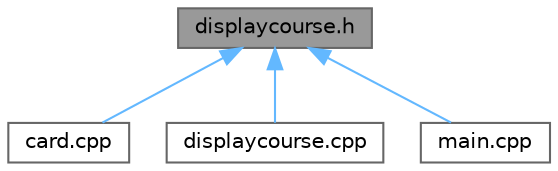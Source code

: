 digraph "displaycourse.h"
{
 // LATEX_PDF_SIZE
  bgcolor="transparent";
  edge [fontname=Helvetica,fontsize=10,labelfontname=Helvetica,labelfontsize=10];
  node [fontname=Helvetica,fontsize=10,shape=box,height=0.2,width=0.4];
  Node1 [label="displaycourse.h",height=0.2,width=0.4,color="gray40", fillcolor="grey60", style="filled", fontcolor="black",tooltip=" "];
  Node1 -> Node2 [dir="back",color="steelblue1",style="solid"];
  Node2 [label="card.cpp",height=0.2,width=0.4,color="grey40", fillcolor="white", style="filled",URL="$card_8cpp.html",tooltip=" "];
  Node1 -> Node3 [dir="back",color="steelblue1",style="solid"];
  Node3 [label="displaycourse.cpp",height=0.2,width=0.4,color="grey40", fillcolor="white", style="filled",URL="$displaycourse_8cpp.html",tooltip=" "];
  Node1 -> Node4 [dir="back",color="steelblue1",style="solid"];
  Node4 [label="main.cpp",height=0.2,width=0.4,color="grey40", fillcolor="white", style="filled",URL="$main_8cpp.html",tooltip=" "];
}
